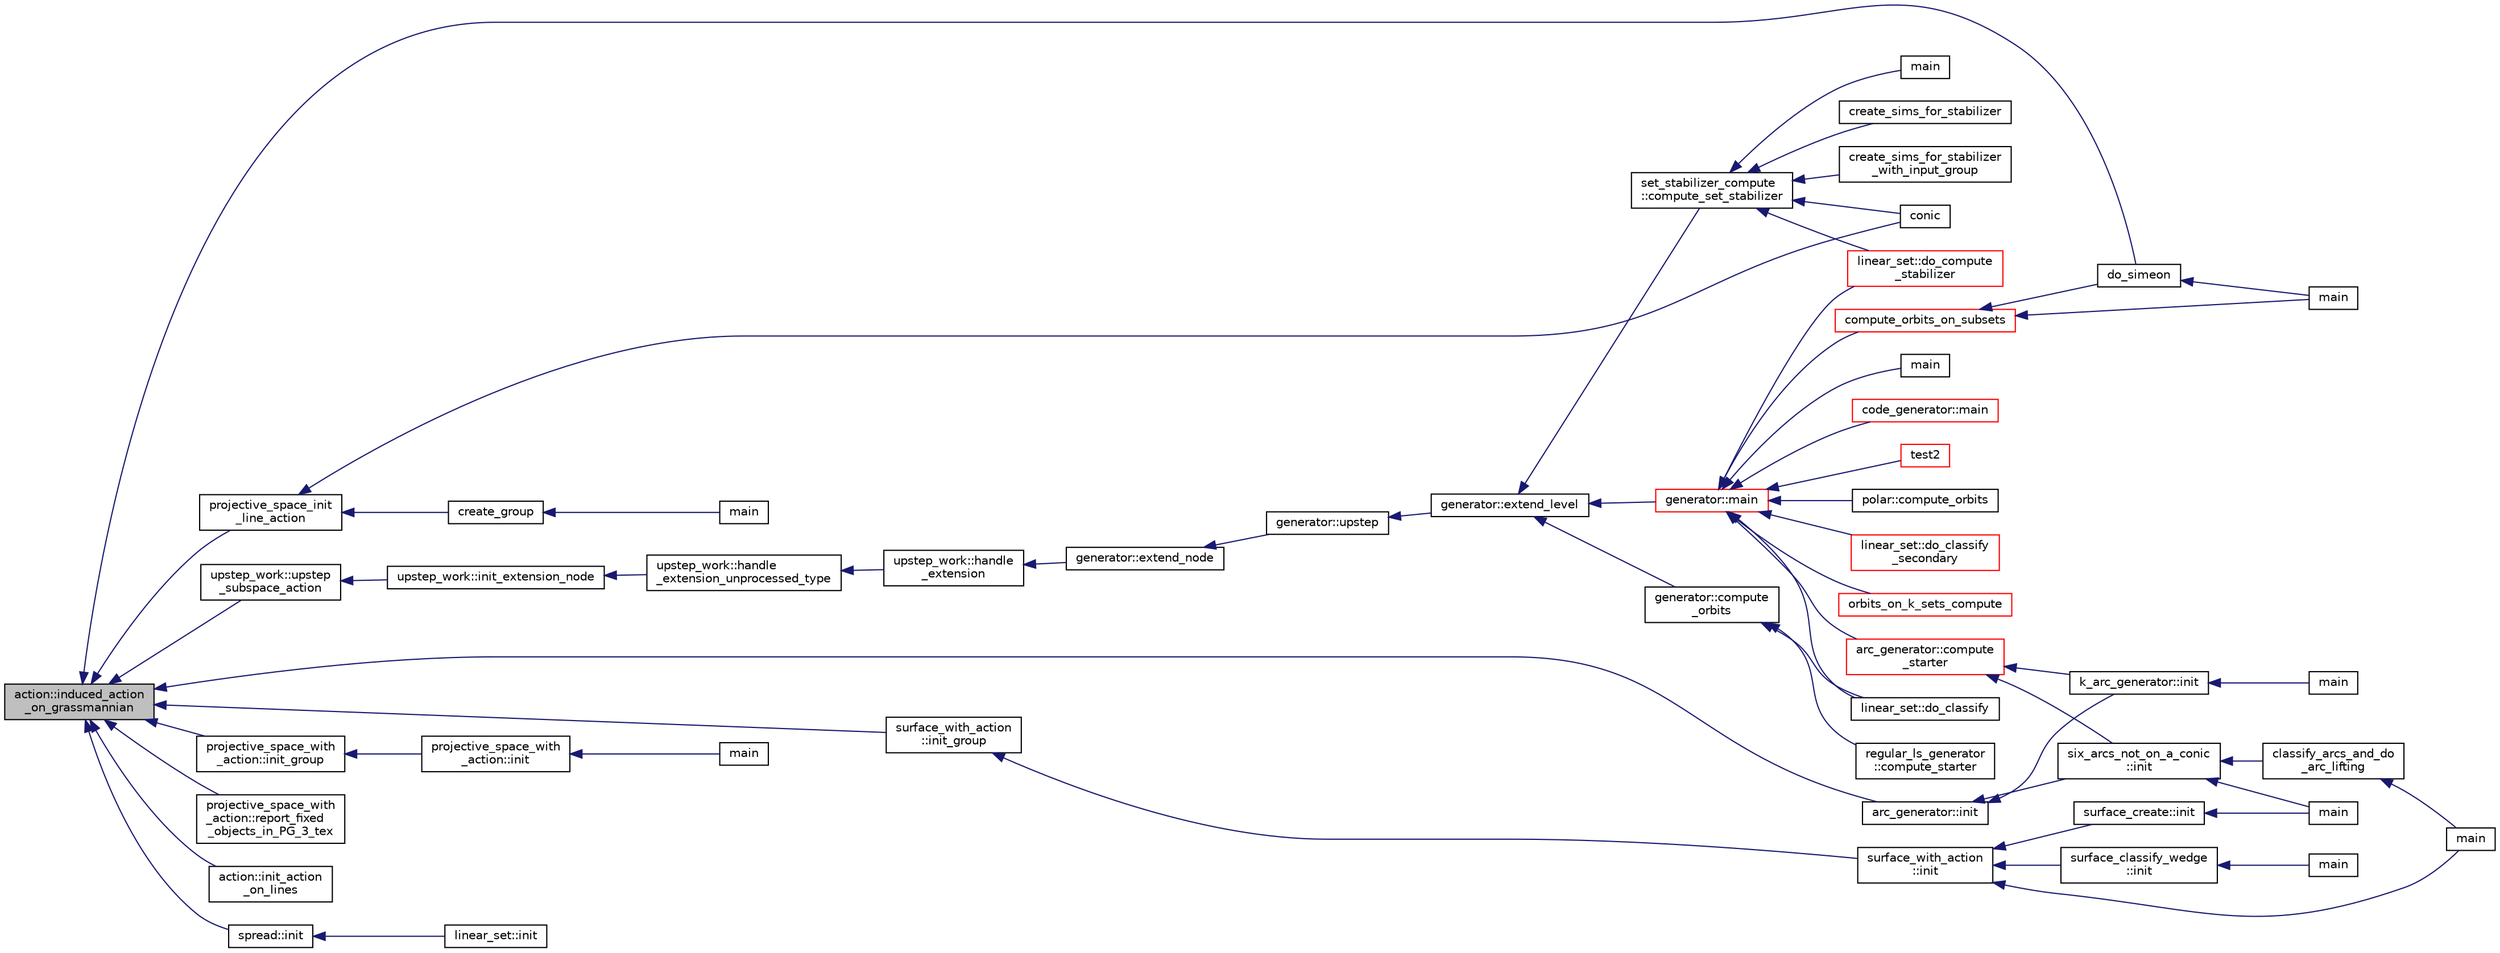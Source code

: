 digraph "action::induced_action_on_grassmannian"
{
  edge [fontname="Helvetica",fontsize="10",labelfontname="Helvetica",labelfontsize="10"];
  node [fontname="Helvetica",fontsize="10",shape=record];
  rankdir="LR";
  Node18574 [label="action::induced_action\l_on_grassmannian",height=0.2,width=0.4,color="black", fillcolor="grey75", style="filled", fontcolor="black"];
  Node18574 -> Node18575 [dir="back",color="midnightblue",fontsize="10",style="solid",fontname="Helvetica"];
  Node18575 [label="do_simeon",height=0.2,width=0.4,color="black", fillcolor="white", style="filled",URL="$d5/d13/simeon_8_c.html#a36cf3f9cb484fa44da7a7dfcbe9385d0"];
  Node18575 -> Node18576 [dir="back",color="midnightblue",fontsize="10",style="solid",fontname="Helvetica"];
  Node18576 [label="main",height=0.2,width=0.4,color="black", fillcolor="white", style="filled",URL="$d5/d13/simeon_8_c.html#ae66f6b31b5ad750f1fe042a706a4e3d4"];
  Node18574 -> Node18577 [dir="back",color="midnightblue",fontsize="10",style="solid",fontname="Helvetica"];
  Node18577 [label="projective_space_with\l_action::init_group",height=0.2,width=0.4,color="black", fillcolor="white", style="filled",URL="$d5/d37/classprojective__space__with__action.html#a1f23de4057fa97f038b1ec977c9d42c4"];
  Node18577 -> Node18578 [dir="back",color="midnightblue",fontsize="10",style="solid",fontname="Helvetica"];
  Node18578 [label="projective_space_with\l_action::init",height=0.2,width=0.4,color="black", fillcolor="white", style="filled",URL="$d5/d37/classprojective__space__with__action.html#a10163a9ca20415bd9a9d4370470143ba"];
  Node18578 -> Node18579 [dir="back",color="midnightblue",fontsize="10",style="solid",fontname="Helvetica"];
  Node18579 [label="main",height=0.2,width=0.4,color="black", fillcolor="white", style="filled",URL="$d0/de6/projective__space__main_8_c.html#a3c04138a5bfe5d72780bb7e82a18e627"];
  Node18574 -> Node18580 [dir="back",color="midnightblue",fontsize="10",style="solid",fontname="Helvetica"];
  Node18580 [label="projective_space_with\l_action::report_fixed\l_objects_in_PG_3_tex",height=0.2,width=0.4,color="black", fillcolor="white", style="filled",URL="$d5/d37/classprojective__space__with__action.html#a0210dc9b61e8f1df5f4198806f2fee2e"];
  Node18574 -> Node18581 [dir="back",color="midnightblue",fontsize="10",style="solid",fontname="Helvetica"];
  Node18581 [label="projective_space_init\l_line_action",height=0.2,width=0.4,color="black", fillcolor="white", style="filled",URL="$dc/dd4/group__actions_8h.html#abcb64d4224e95ccdc2460145af908a74"];
  Node18581 -> Node18582 [dir="back",color="midnightblue",fontsize="10",style="solid",fontname="Helvetica"];
  Node18582 [label="conic",height=0.2,width=0.4,color="black", fillcolor="white", style="filled",URL="$d4/de8/conic_8_c.html#a96def9474b981a9d5831a9b48d85d652"];
  Node18581 -> Node18583 [dir="back",color="midnightblue",fontsize="10",style="solid",fontname="Helvetica"];
  Node18583 [label="create_group",height=0.2,width=0.4,color="black", fillcolor="white", style="filled",URL="$dd/d51/make__group_8_c.html#a7a960a16a33af0e67df207121abca6dc"];
  Node18583 -> Node18584 [dir="back",color="midnightblue",fontsize="10",style="solid",fontname="Helvetica"];
  Node18584 [label="main",height=0.2,width=0.4,color="black", fillcolor="white", style="filled",URL="$dd/d51/make__group_8_c.html#a3c04138a5bfe5d72780bb7e82a18e627"];
  Node18574 -> Node18585 [dir="back",color="midnightblue",fontsize="10",style="solid",fontname="Helvetica"];
  Node18585 [label="action::init_action\l_on_lines",height=0.2,width=0.4,color="black", fillcolor="white", style="filled",URL="$d2/d86/classaction.html#a1cc425535be113a6f8a87c51a708d0d5"];
  Node18574 -> Node18586 [dir="back",color="midnightblue",fontsize="10",style="solid",fontname="Helvetica"];
  Node18586 [label="upstep_work::upstep\l_subspace_action",height=0.2,width=0.4,color="black", fillcolor="white", style="filled",URL="$d2/dd6/classupstep__work.html#afd45c862c93f460a2e523f074d024529"];
  Node18586 -> Node18587 [dir="back",color="midnightblue",fontsize="10",style="solid",fontname="Helvetica"];
  Node18587 [label="upstep_work::init_extension_node",height=0.2,width=0.4,color="black", fillcolor="white", style="filled",URL="$d2/dd6/classupstep__work.html#ad74931a4c6dc97102d405a755433297d"];
  Node18587 -> Node18588 [dir="back",color="midnightblue",fontsize="10",style="solid",fontname="Helvetica"];
  Node18588 [label="upstep_work::handle\l_extension_unprocessed_type",height=0.2,width=0.4,color="black", fillcolor="white", style="filled",URL="$d2/dd6/classupstep__work.html#a4687dfab87eb7d0646cb79008dd3d32d"];
  Node18588 -> Node18589 [dir="back",color="midnightblue",fontsize="10",style="solid",fontname="Helvetica"];
  Node18589 [label="upstep_work::handle\l_extension",height=0.2,width=0.4,color="black", fillcolor="white", style="filled",URL="$d2/dd6/classupstep__work.html#ad8ba22a74e9884f92e11340b24e6a6d6"];
  Node18589 -> Node18590 [dir="back",color="midnightblue",fontsize="10",style="solid",fontname="Helvetica"];
  Node18590 [label="generator::extend_node",height=0.2,width=0.4,color="black", fillcolor="white", style="filled",URL="$d7/d73/classgenerator.html#ac71fa071cf218f54cdd9306a541744ae"];
  Node18590 -> Node18591 [dir="back",color="midnightblue",fontsize="10",style="solid",fontname="Helvetica"];
  Node18591 [label="generator::upstep",height=0.2,width=0.4,color="black", fillcolor="white", style="filled",URL="$d7/d73/classgenerator.html#ae0f2cebdabc821837f633656d7b0fdfe"];
  Node18591 -> Node18592 [dir="back",color="midnightblue",fontsize="10",style="solid",fontname="Helvetica"];
  Node18592 [label="generator::extend_level",height=0.2,width=0.4,color="black", fillcolor="white", style="filled",URL="$d7/d73/classgenerator.html#a91b84d80ccec0cd2136bc221c30e0f8e"];
  Node18592 -> Node18593 [dir="back",color="midnightblue",fontsize="10",style="solid",fontname="Helvetica"];
  Node18593 [label="set_stabilizer_compute\l::compute_set_stabilizer",height=0.2,width=0.4,color="black", fillcolor="white", style="filled",URL="$d8/dc6/classset__stabilizer__compute.html#ad4f92074322e98c7cd0ed5d4f8486b76"];
  Node18593 -> Node18594 [dir="back",color="midnightblue",fontsize="10",style="solid",fontname="Helvetica"];
  Node18594 [label="main",height=0.2,width=0.4,color="black", fillcolor="white", style="filled",URL="$db/d67/test__hyperoval_8_c.html#a3c04138a5bfe5d72780bb7e82a18e627"];
  Node18593 -> Node18582 [dir="back",color="midnightblue",fontsize="10",style="solid",fontname="Helvetica"];
  Node18593 -> Node18595 [dir="back",color="midnightblue",fontsize="10",style="solid",fontname="Helvetica"];
  Node18595 [label="linear_set::do_compute\l_stabilizer",height=0.2,width=0.4,color="red", fillcolor="white", style="filled",URL="$dd/d86/classlinear__set.html#ae8f58ded28fb5370f4459cca42b7463b"];
  Node18593 -> Node18598 [dir="back",color="midnightblue",fontsize="10",style="solid",fontname="Helvetica"];
  Node18598 [label="create_sims_for_stabilizer",height=0.2,width=0.4,color="black", fillcolor="white", style="filled",URL="$d0/d76/tl__algebra__and__number__theory_8h.html#af2c67d225072549409be710ac3cd30f8"];
  Node18593 -> Node18599 [dir="back",color="midnightblue",fontsize="10",style="solid",fontname="Helvetica"];
  Node18599 [label="create_sims_for_stabilizer\l_with_input_group",height=0.2,width=0.4,color="black", fillcolor="white", style="filled",URL="$d0/d76/tl__algebra__and__number__theory_8h.html#af5482567a8d6ba5c2fe593bf6f7f9a0f"];
  Node18592 -> Node18600 [dir="back",color="midnightblue",fontsize="10",style="solid",fontname="Helvetica"];
  Node18600 [label="generator::compute\l_orbits",height=0.2,width=0.4,color="black", fillcolor="white", style="filled",URL="$d7/d73/classgenerator.html#a23989bc20ecaaed39c4119c758367f40"];
  Node18600 -> Node18601 [dir="back",color="midnightblue",fontsize="10",style="solid",fontname="Helvetica"];
  Node18601 [label="regular_ls_generator\l::compute_starter",height=0.2,width=0.4,color="black", fillcolor="white", style="filled",URL="$d2/dd8/classregular__ls__generator.html#aa38907741058694a73194b02ceb4a53d"];
  Node18600 -> Node18602 [dir="back",color="midnightblue",fontsize="10",style="solid",fontname="Helvetica"];
  Node18602 [label="linear_set::do_classify",height=0.2,width=0.4,color="black", fillcolor="white", style="filled",URL="$dd/d86/classlinear__set.html#a3eb2dbce7fa8b71901dfc12f288ddd0c"];
  Node18592 -> Node18603 [dir="back",color="midnightblue",fontsize="10",style="solid",fontname="Helvetica"];
  Node18603 [label="generator::main",height=0.2,width=0.4,color="red", fillcolor="white", style="filled",URL="$d7/d73/classgenerator.html#a01abff8e9f231bf0d82e2e8e0061f242"];
  Node18603 -> Node18604 [dir="back",color="midnightblue",fontsize="10",style="solid",fontname="Helvetica"];
  Node18604 [label="main",height=0.2,width=0.4,color="black", fillcolor="white", style="filled",URL="$d2/d11/codes_8h.html#a217dbf8b442f20279ea00b898af96f52"];
  Node18603 -> Node18605 [dir="back",color="midnightblue",fontsize="10",style="solid",fontname="Helvetica"];
  Node18605 [label="code_generator::main",height=0.2,width=0.4,color="red", fillcolor="white", style="filled",URL="$db/d37/classcode__generator.html#ab3cf3a306e4032c2b471ac95321c599f"];
  Node18603 -> Node18607 [dir="back",color="midnightblue",fontsize="10",style="solid",fontname="Helvetica"];
  Node18607 [label="test2",height=0.2,width=0.4,color="red", fillcolor="white", style="filled",URL="$d9/db0/factor__space_8_c.html#a39d73a812e5fd8f1bc111e948368cb10"];
  Node18603 -> Node18609 [dir="back",color="midnightblue",fontsize="10",style="solid",fontname="Helvetica"];
  Node18609 [label="polar::compute_orbits",height=0.2,width=0.4,color="black", fillcolor="white", style="filled",URL="$da/d1c/classpolar.html#ac4c3c4f95d14c74ff4a3ec3f3479a1da"];
  Node18603 -> Node18602 [dir="back",color="midnightblue",fontsize="10",style="solid",fontname="Helvetica"];
  Node18603 -> Node18610 [dir="back",color="midnightblue",fontsize="10",style="solid",fontname="Helvetica"];
  Node18610 [label="linear_set::do_classify\l_secondary",height=0.2,width=0.4,color="red", fillcolor="white", style="filled",URL="$dd/d86/classlinear__set.html#a47eb7f9995f3343abd3bdfbf9a9a9162"];
  Node18603 -> Node18595 [dir="back",color="midnightblue",fontsize="10",style="solid",fontname="Helvetica"];
  Node18603 -> Node18613 [dir="back",color="midnightblue",fontsize="10",style="solid",fontname="Helvetica"];
  Node18613 [label="compute_orbits_on_subsets",height=0.2,width=0.4,color="red", fillcolor="white", style="filled",URL="$d3/d35/snakes__and__ladders__global_8_c.html#af33697aede0480110b1227f727252637"];
  Node18613 -> Node18576 [dir="back",color="midnightblue",fontsize="10",style="solid",fontname="Helvetica"];
  Node18613 -> Node18575 [dir="back",color="midnightblue",fontsize="10",style="solid",fontname="Helvetica"];
  Node18603 -> Node18629 [dir="back",color="midnightblue",fontsize="10",style="solid",fontname="Helvetica"];
  Node18629 [label="orbits_on_k_sets_compute",height=0.2,width=0.4,color="red", fillcolor="white", style="filled",URL="$d3/d35/snakes__and__ladders__global_8_c.html#a96743526b15703539d544499276aaa71"];
  Node18603 -> Node18640 [dir="back",color="midnightblue",fontsize="10",style="solid",fontname="Helvetica"];
  Node18640 [label="arc_generator::compute\l_starter",height=0.2,width=0.4,color="red", fillcolor="white", style="filled",URL="$d4/d21/classarc__generator.html#aad1dcec3a1c302e743d574bd1ac857d9"];
  Node18640 -> Node18641 [dir="back",color="midnightblue",fontsize="10",style="solid",fontname="Helvetica"];
  Node18641 [label="k_arc_generator::init",height=0.2,width=0.4,color="black", fillcolor="white", style="filled",URL="$d6/dd8/classk__arc__generator.html#a6036d9f52ede9f8ca681505626b5361d"];
  Node18641 -> Node18642 [dir="back",color="midnightblue",fontsize="10",style="solid",fontname="Helvetica"];
  Node18642 [label="main",height=0.2,width=0.4,color="black", fillcolor="white", style="filled",URL="$d6/d01/k__arc__generator__main_8_c.html#a217dbf8b442f20279ea00b898af96f52"];
  Node18640 -> Node18643 [dir="back",color="midnightblue",fontsize="10",style="solid",fontname="Helvetica"];
  Node18643 [label="six_arcs_not_on_a_conic\l::init",height=0.2,width=0.4,color="black", fillcolor="white", style="filled",URL="$d8/de6/classsix__arcs__not__on__a__conic.html#a7a4d5cf8a098488729934cfa8a70944a"];
  Node18643 -> Node18644 [dir="back",color="midnightblue",fontsize="10",style="solid",fontname="Helvetica"];
  Node18644 [label="classify_arcs_and_do\l_arc_lifting",height=0.2,width=0.4,color="black", fillcolor="white", style="filled",URL="$d6/dc3/arc__lifting__main_8_c.html#afdd7be16f16b8c71e9a72fe5f6a0b59c"];
  Node18644 -> Node18624 [dir="back",color="midnightblue",fontsize="10",style="solid",fontname="Helvetica"];
  Node18624 [label="main",height=0.2,width=0.4,color="black", fillcolor="white", style="filled",URL="$d6/dc3/arc__lifting__main_8_c.html#a217dbf8b442f20279ea00b898af96f52"];
  Node18643 -> Node18628 [dir="back",color="midnightblue",fontsize="10",style="solid",fontname="Helvetica"];
  Node18628 [label="main",height=0.2,width=0.4,color="black", fillcolor="white", style="filled",URL="$d2/dfa/create__surface__main_8_c.html#a217dbf8b442f20279ea00b898af96f52"];
  Node18574 -> Node18657 [dir="back",color="midnightblue",fontsize="10",style="solid",fontname="Helvetica"];
  Node18657 [label="arc_generator::init",height=0.2,width=0.4,color="black", fillcolor="white", style="filled",URL="$d4/d21/classarc__generator.html#ae614e18e9c641d67069fa27d48245cde"];
  Node18657 -> Node18641 [dir="back",color="midnightblue",fontsize="10",style="solid",fontname="Helvetica"];
  Node18657 -> Node18643 [dir="back",color="midnightblue",fontsize="10",style="solid",fontname="Helvetica"];
  Node18574 -> Node18658 [dir="back",color="midnightblue",fontsize="10",style="solid",fontname="Helvetica"];
  Node18658 [label="spread::init",height=0.2,width=0.4,color="black", fillcolor="white", style="filled",URL="$da/dc1/classspread.html#aa2493aebcdd72c4472213711dfcc2ab6"];
  Node18658 -> Node18652 [dir="back",color="midnightblue",fontsize="10",style="solid",fontname="Helvetica"];
  Node18652 [label="linear_set::init",height=0.2,width=0.4,color="black", fillcolor="white", style="filled",URL="$dd/d86/classlinear__set.html#a7ab24e84423749047d5465cb15505475"];
  Node18574 -> Node18659 [dir="back",color="midnightblue",fontsize="10",style="solid",fontname="Helvetica"];
  Node18659 [label="surface_with_action\l::init_group",height=0.2,width=0.4,color="black", fillcolor="white", style="filled",URL="$d8/df9/classsurface__with__action.html#a8fc5e9fd211eaca0a5e4a922aa515d8b"];
  Node18659 -> Node18660 [dir="back",color="midnightblue",fontsize="10",style="solid",fontname="Helvetica"];
  Node18660 [label="surface_with_action\l::init",height=0.2,width=0.4,color="black", fillcolor="white", style="filled",URL="$d8/df9/classsurface__with__action.html#a8e716ca96b2dd1833dbbb0e3711b9435"];
  Node18660 -> Node18624 [dir="back",color="midnightblue",fontsize="10",style="solid",fontname="Helvetica"];
  Node18660 -> Node18661 [dir="back",color="midnightblue",fontsize="10",style="solid",fontname="Helvetica"];
  Node18661 [label="surface_classify_wedge\l::init",height=0.2,width=0.4,color="black", fillcolor="white", style="filled",URL="$d7/d5c/classsurface__classify__wedge.html#a43302106663b307aa8274a5112a7010a"];
  Node18661 -> Node18648 [dir="back",color="midnightblue",fontsize="10",style="solid",fontname="Helvetica"];
  Node18648 [label="main",height=0.2,width=0.4,color="black", fillcolor="white", style="filled",URL="$df/df8/surface__classify_8_c.html#a217dbf8b442f20279ea00b898af96f52"];
  Node18660 -> Node18627 [dir="back",color="midnightblue",fontsize="10",style="solid",fontname="Helvetica"];
  Node18627 [label="surface_create::init",height=0.2,width=0.4,color="black", fillcolor="white", style="filled",URL="$de/da4/classsurface__create.html#ab0db5c12825f778e3caf8aa4da02eb06"];
  Node18627 -> Node18628 [dir="back",color="midnightblue",fontsize="10",style="solid",fontname="Helvetica"];
}
